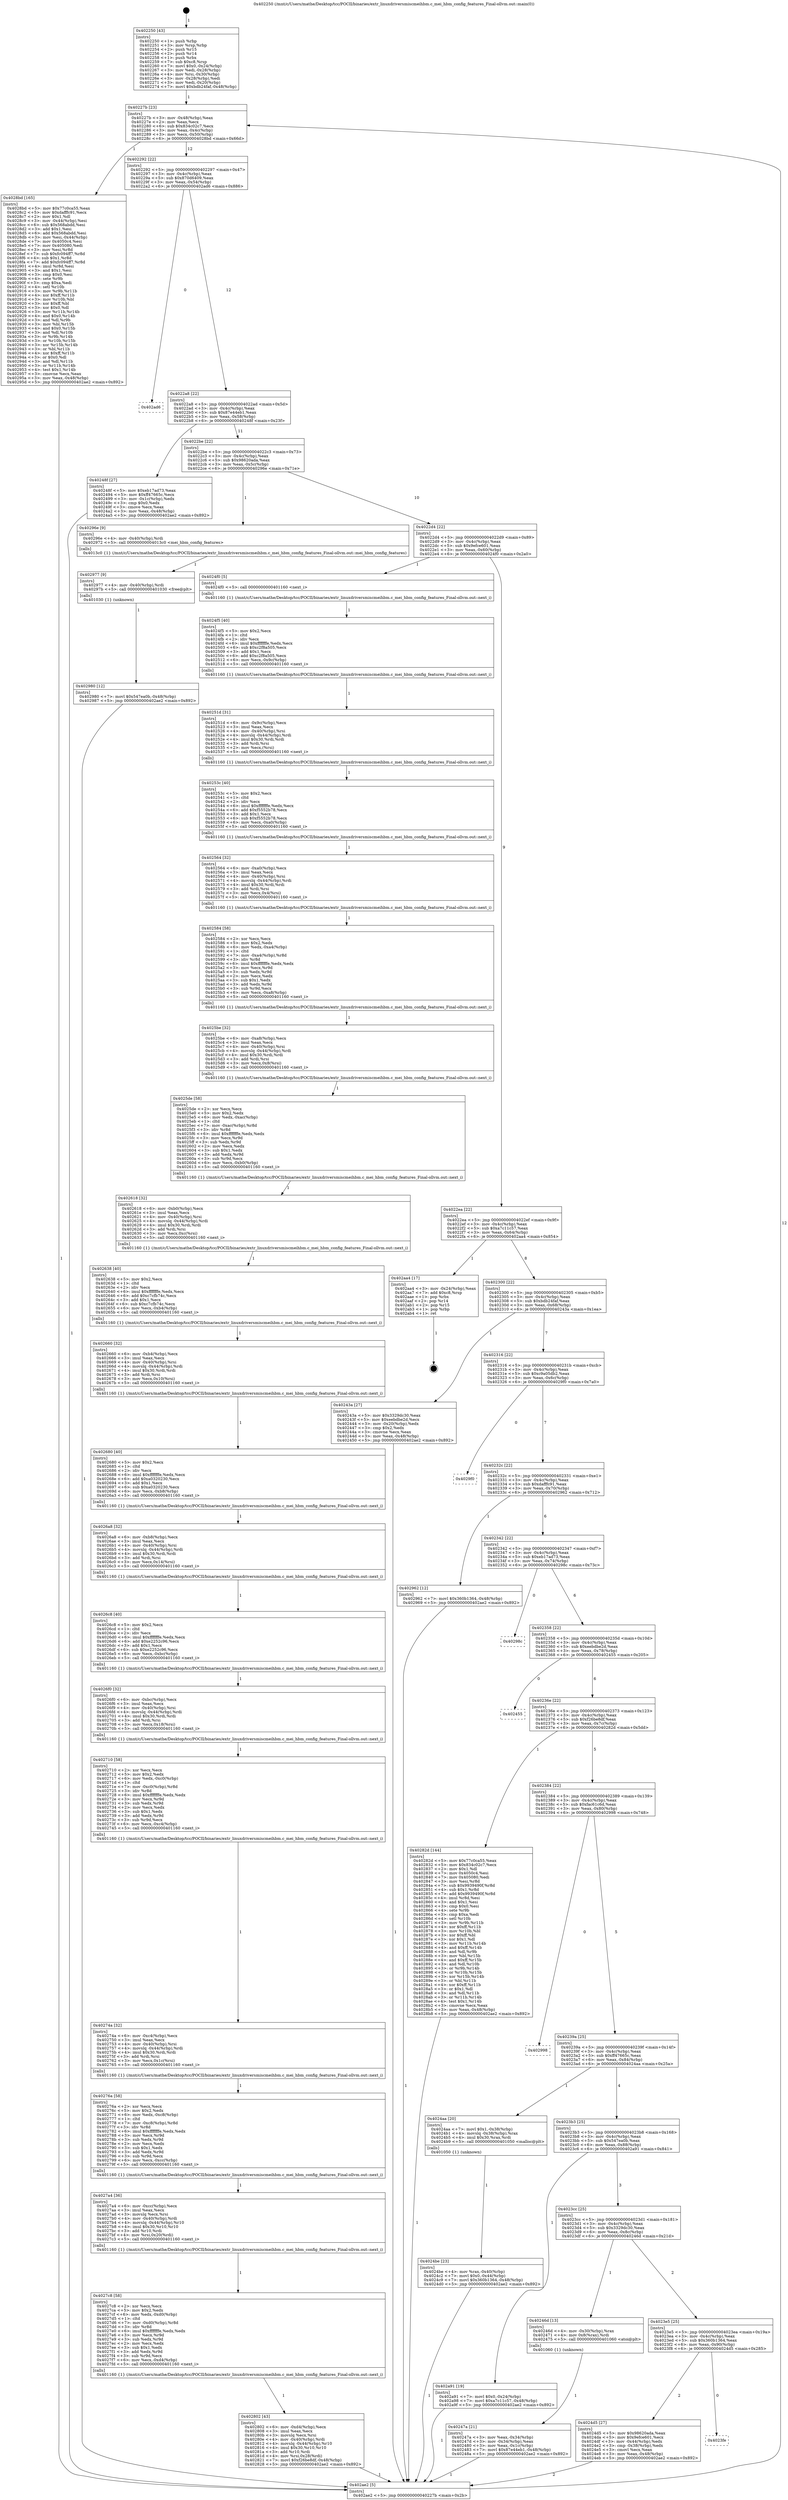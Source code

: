 digraph "0x402250" {
  label = "0x402250 (/mnt/c/Users/mathe/Desktop/tcc/POCII/binaries/extr_linuxdriversmiscmeihbm.c_mei_hbm_config_features_Final-ollvm.out::main(0))"
  labelloc = "t"
  node[shape=record]

  Entry [label="",width=0.3,height=0.3,shape=circle,fillcolor=black,style=filled]
  "0x40227b" [label="{
     0x40227b [23]\l
     | [instrs]\l
     &nbsp;&nbsp;0x40227b \<+3\>: mov -0x48(%rbp),%eax\l
     &nbsp;&nbsp;0x40227e \<+2\>: mov %eax,%ecx\l
     &nbsp;&nbsp;0x402280 \<+6\>: sub $0x834c02c7,%ecx\l
     &nbsp;&nbsp;0x402286 \<+3\>: mov %eax,-0x4c(%rbp)\l
     &nbsp;&nbsp;0x402289 \<+3\>: mov %ecx,-0x50(%rbp)\l
     &nbsp;&nbsp;0x40228c \<+6\>: je 00000000004028bd \<main+0x66d\>\l
  }"]
  "0x4028bd" [label="{
     0x4028bd [165]\l
     | [instrs]\l
     &nbsp;&nbsp;0x4028bd \<+5\>: mov $0x77c0ca55,%eax\l
     &nbsp;&nbsp;0x4028c2 \<+5\>: mov $0xdafffc91,%ecx\l
     &nbsp;&nbsp;0x4028c7 \<+2\>: mov $0x1,%dl\l
     &nbsp;&nbsp;0x4028c9 \<+3\>: mov -0x44(%rbp),%esi\l
     &nbsp;&nbsp;0x4028cc \<+6\>: sub $0x568abdd,%esi\l
     &nbsp;&nbsp;0x4028d2 \<+3\>: add $0x1,%esi\l
     &nbsp;&nbsp;0x4028d5 \<+6\>: add $0x568abdd,%esi\l
     &nbsp;&nbsp;0x4028db \<+3\>: mov %esi,-0x44(%rbp)\l
     &nbsp;&nbsp;0x4028de \<+7\>: mov 0x4050c4,%esi\l
     &nbsp;&nbsp;0x4028e5 \<+7\>: mov 0x405080,%edi\l
     &nbsp;&nbsp;0x4028ec \<+3\>: mov %esi,%r8d\l
     &nbsp;&nbsp;0x4028ef \<+7\>: sub $0xfc094ff7,%r8d\l
     &nbsp;&nbsp;0x4028f6 \<+4\>: sub $0x1,%r8d\l
     &nbsp;&nbsp;0x4028fa \<+7\>: add $0xfc094ff7,%r8d\l
     &nbsp;&nbsp;0x402901 \<+4\>: imul %r8d,%esi\l
     &nbsp;&nbsp;0x402905 \<+3\>: and $0x1,%esi\l
     &nbsp;&nbsp;0x402908 \<+3\>: cmp $0x0,%esi\l
     &nbsp;&nbsp;0x40290b \<+4\>: sete %r9b\l
     &nbsp;&nbsp;0x40290f \<+3\>: cmp $0xa,%edi\l
     &nbsp;&nbsp;0x402912 \<+4\>: setl %r10b\l
     &nbsp;&nbsp;0x402916 \<+3\>: mov %r9b,%r11b\l
     &nbsp;&nbsp;0x402919 \<+4\>: xor $0xff,%r11b\l
     &nbsp;&nbsp;0x40291d \<+3\>: mov %r10b,%bl\l
     &nbsp;&nbsp;0x402920 \<+3\>: xor $0xff,%bl\l
     &nbsp;&nbsp;0x402923 \<+3\>: xor $0x0,%dl\l
     &nbsp;&nbsp;0x402926 \<+3\>: mov %r11b,%r14b\l
     &nbsp;&nbsp;0x402929 \<+4\>: and $0x0,%r14b\l
     &nbsp;&nbsp;0x40292d \<+3\>: and %dl,%r9b\l
     &nbsp;&nbsp;0x402930 \<+3\>: mov %bl,%r15b\l
     &nbsp;&nbsp;0x402933 \<+4\>: and $0x0,%r15b\l
     &nbsp;&nbsp;0x402937 \<+3\>: and %dl,%r10b\l
     &nbsp;&nbsp;0x40293a \<+3\>: or %r9b,%r14b\l
     &nbsp;&nbsp;0x40293d \<+3\>: or %r10b,%r15b\l
     &nbsp;&nbsp;0x402940 \<+3\>: xor %r15b,%r14b\l
     &nbsp;&nbsp;0x402943 \<+3\>: or %bl,%r11b\l
     &nbsp;&nbsp;0x402946 \<+4\>: xor $0xff,%r11b\l
     &nbsp;&nbsp;0x40294a \<+3\>: or $0x0,%dl\l
     &nbsp;&nbsp;0x40294d \<+3\>: and %dl,%r11b\l
     &nbsp;&nbsp;0x402950 \<+3\>: or %r11b,%r14b\l
     &nbsp;&nbsp;0x402953 \<+4\>: test $0x1,%r14b\l
     &nbsp;&nbsp;0x402957 \<+3\>: cmovne %ecx,%eax\l
     &nbsp;&nbsp;0x40295a \<+3\>: mov %eax,-0x48(%rbp)\l
     &nbsp;&nbsp;0x40295d \<+5\>: jmp 0000000000402ae2 \<main+0x892\>\l
  }"]
  "0x402292" [label="{
     0x402292 [22]\l
     | [instrs]\l
     &nbsp;&nbsp;0x402292 \<+5\>: jmp 0000000000402297 \<main+0x47\>\l
     &nbsp;&nbsp;0x402297 \<+3\>: mov -0x4c(%rbp),%eax\l
     &nbsp;&nbsp;0x40229a \<+5\>: sub $0x870d6409,%eax\l
     &nbsp;&nbsp;0x40229f \<+3\>: mov %eax,-0x54(%rbp)\l
     &nbsp;&nbsp;0x4022a2 \<+6\>: je 0000000000402ad6 \<main+0x886\>\l
  }"]
  Exit [label="",width=0.3,height=0.3,shape=circle,fillcolor=black,style=filled,peripheries=2]
  "0x402ad6" [label="{
     0x402ad6\l
  }", style=dashed]
  "0x4022a8" [label="{
     0x4022a8 [22]\l
     | [instrs]\l
     &nbsp;&nbsp;0x4022a8 \<+5\>: jmp 00000000004022ad \<main+0x5d\>\l
     &nbsp;&nbsp;0x4022ad \<+3\>: mov -0x4c(%rbp),%eax\l
     &nbsp;&nbsp;0x4022b0 \<+5\>: sub $0x87e44eb1,%eax\l
     &nbsp;&nbsp;0x4022b5 \<+3\>: mov %eax,-0x58(%rbp)\l
     &nbsp;&nbsp;0x4022b8 \<+6\>: je 000000000040248f \<main+0x23f\>\l
  }"]
  "0x402980" [label="{
     0x402980 [12]\l
     | [instrs]\l
     &nbsp;&nbsp;0x402980 \<+7\>: movl $0x547ea0b,-0x48(%rbp)\l
     &nbsp;&nbsp;0x402987 \<+5\>: jmp 0000000000402ae2 \<main+0x892\>\l
  }"]
  "0x40248f" [label="{
     0x40248f [27]\l
     | [instrs]\l
     &nbsp;&nbsp;0x40248f \<+5\>: mov $0xeb17ad73,%eax\l
     &nbsp;&nbsp;0x402494 \<+5\>: mov $0xff47665c,%ecx\l
     &nbsp;&nbsp;0x402499 \<+3\>: mov -0x1c(%rbp),%edx\l
     &nbsp;&nbsp;0x40249c \<+3\>: cmp $0x0,%edx\l
     &nbsp;&nbsp;0x40249f \<+3\>: cmove %ecx,%eax\l
     &nbsp;&nbsp;0x4024a2 \<+3\>: mov %eax,-0x48(%rbp)\l
     &nbsp;&nbsp;0x4024a5 \<+5\>: jmp 0000000000402ae2 \<main+0x892\>\l
  }"]
  "0x4022be" [label="{
     0x4022be [22]\l
     | [instrs]\l
     &nbsp;&nbsp;0x4022be \<+5\>: jmp 00000000004022c3 \<main+0x73\>\l
     &nbsp;&nbsp;0x4022c3 \<+3\>: mov -0x4c(%rbp),%eax\l
     &nbsp;&nbsp;0x4022c6 \<+5\>: sub $0x98620ada,%eax\l
     &nbsp;&nbsp;0x4022cb \<+3\>: mov %eax,-0x5c(%rbp)\l
     &nbsp;&nbsp;0x4022ce \<+6\>: je 000000000040296e \<main+0x71e\>\l
  }"]
  "0x402977" [label="{
     0x402977 [9]\l
     | [instrs]\l
     &nbsp;&nbsp;0x402977 \<+4\>: mov -0x40(%rbp),%rdi\l
     &nbsp;&nbsp;0x40297b \<+5\>: call 0000000000401030 \<free@plt\>\l
     | [calls]\l
     &nbsp;&nbsp;0x401030 \{1\} (unknown)\l
  }"]
  "0x40296e" [label="{
     0x40296e [9]\l
     | [instrs]\l
     &nbsp;&nbsp;0x40296e \<+4\>: mov -0x40(%rbp),%rdi\l
     &nbsp;&nbsp;0x402972 \<+5\>: call 00000000004013c0 \<mei_hbm_config_features\>\l
     | [calls]\l
     &nbsp;&nbsp;0x4013c0 \{1\} (/mnt/c/Users/mathe/Desktop/tcc/POCII/binaries/extr_linuxdriversmiscmeihbm.c_mei_hbm_config_features_Final-ollvm.out::mei_hbm_config_features)\l
  }"]
  "0x4022d4" [label="{
     0x4022d4 [22]\l
     | [instrs]\l
     &nbsp;&nbsp;0x4022d4 \<+5\>: jmp 00000000004022d9 \<main+0x89\>\l
     &nbsp;&nbsp;0x4022d9 \<+3\>: mov -0x4c(%rbp),%eax\l
     &nbsp;&nbsp;0x4022dc \<+5\>: sub $0x9efce601,%eax\l
     &nbsp;&nbsp;0x4022e1 \<+3\>: mov %eax,-0x60(%rbp)\l
     &nbsp;&nbsp;0x4022e4 \<+6\>: je 00000000004024f0 \<main+0x2a0\>\l
  }"]
  "0x402802" [label="{
     0x402802 [43]\l
     | [instrs]\l
     &nbsp;&nbsp;0x402802 \<+6\>: mov -0xd4(%rbp),%ecx\l
     &nbsp;&nbsp;0x402808 \<+3\>: imul %eax,%ecx\l
     &nbsp;&nbsp;0x40280b \<+3\>: movslq %ecx,%rsi\l
     &nbsp;&nbsp;0x40280e \<+4\>: mov -0x40(%rbp),%rdi\l
     &nbsp;&nbsp;0x402812 \<+4\>: movslq -0x44(%rbp),%r10\l
     &nbsp;&nbsp;0x402816 \<+4\>: imul $0x30,%r10,%r10\l
     &nbsp;&nbsp;0x40281a \<+3\>: add %r10,%rdi\l
     &nbsp;&nbsp;0x40281d \<+4\>: mov %rsi,0x28(%rdi)\l
     &nbsp;&nbsp;0x402821 \<+7\>: movl $0xf26be8df,-0x48(%rbp)\l
     &nbsp;&nbsp;0x402828 \<+5\>: jmp 0000000000402ae2 \<main+0x892\>\l
  }"]
  "0x4024f0" [label="{
     0x4024f0 [5]\l
     | [instrs]\l
     &nbsp;&nbsp;0x4024f0 \<+5\>: call 0000000000401160 \<next_i\>\l
     | [calls]\l
     &nbsp;&nbsp;0x401160 \{1\} (/mnt/c/Users/mathe/Desktop/tcc/POCII/binaries/extr_linuxdriversmiscmeihbm.c_mei_hbm_config_features_Final-ollvm.out::next_i)\l
  }"]
  "0x4022ea" [label="{
     0x4022ea [22]\l
     | [instrs]\l
     &nbsp;&nbsp;0x4022ea \<+5\>: jmp 00000000004022ef \<main+0x9f\>\l
     &nbsp;&nbsp;0x4022ef \<+3\>: mov -0x4c(%rbp),%eax\l
     &nbsp;&nbsp;0x4022f2 \<+5\>: sub $0xa7c11c57,%eax\l
     &nbsp;&nbsp;0x4022f7 \<+3\>: mov %eax,-0x64(%rbp)\l
     &nbsp;&nbsp;0x4022fa \<+6\>: je 0000000000402aa4 \<main+0x854\>\l
  }"]
  "0x4027c8" [label="{
     0x4027c8 [58]\l
     | [instrs]\l
     &nbsp;&nbsp;0x4027c8 \<+2\>: xor %ecx,%ecx\l
     &nbsp;&nbsp;0x4027ca \<+5\>: mov $0x2,%edx\l
     &nbsp;&nbsp;0x4027cf \<+6\>: mov %edx,-0xd0(%rbp)\l
     &nbsp;&nbsp;0x4027d5 \<+1\>: cltd\l
     &nbsp;&nbsp;0x4027d6 \<+7\>: mov -0xd0(%rbp),%r8d\l
     &nbsp;&nbsp;0x4027dd \<+3\>: idiv %r8d\l
     &nbsp;&nbsp;0x4027e0 \<+6\>: imul $0xfffffffe,%edx,%edx\l
     &nbsp;&nbsp;0x4027e6 \<+3\>: mov %ecx,%r9d\l
     &nbsp;&nbsp;0x4027e9 \<+3\>: sub %edx,%r9d\l
     &nbsp;&nbsp;0x4027ec \<+2\>: mov %ecx,%edx\l
     &nbsp;&nbsp;0x4027ee \<+3\>: sub $0x1,%edx\l
     &nbsp;&nbsp;0x4027f1 \<+3\>: add %edx,%r9d\l
     &nbsp;&nbsp;0x4027f4 \<+3\>: sub %r9d,%ecx\l
     &nbsp;&nbsp;0x4027f7 \<+6\>: mov %ecx,-0xd4(%rbp)\l
     &nbsp;&nbsp;0x4027fd \<+5\>: call 0000000000401160 \<next_i\>\l
     | [calls]\l
     &nbsp;&nbsp;0x401160 \{1\} (/mnt/c/Users/mathe/Desktop/tcc/POCII/binaries/extr_linuxdriversmiscmeihbm.c_mei_hbm_config_features_Final-ollvm.out::next_i)\l
  }"]
  "0x402aa4" [label="{
     0x402aa4 [17]\l
     | [instrs]\l
     &nbsp;&nbsp;0x402aa4 \<+3\>: mov -0x24(%rbp),%eax\l
     &nbsp;&nbsp;0x402aa7 \<+7\>: add $0xc8,%rsp\l
     &nbsp;&nbsp;0x402aae \<+1\>: pop %rbx\l
     &nbsp;&nbsp;0x402aaf \<+2\>: pop %r14\l
     &nbsp;&nbsp;0x402ab1 \<+2\>: pop %r15\l
     &nbsp;&nbsp;0x402ab3 \<+1\>: pop %rbp\l
     &nbsp;&nbsp;0x402ab4 \<+1\>: ret\l
  }"]
  "0x402300" [label="{
     0x402300 [22]\l
     | [instrs]\l
     &nbsp;&nbsp;0x402300 \<+5\>: jmp 0000000000402305 \<main+0xb5\>\l
     &nbsp;&nbsp;0x402305 \<+3\>: mov -0x4c(%rbp),%eax\l
     &nbsp;&nbsp;0x402308 \<+5\>: sub $0xbdb24faf,%eax\l
     &nbsp;&nbsp;0x40230d \<+3\>: mov %eax,-0x68(%rbp)\l
     &nbsp;&nbsp;0x402310 \<+6\>: je 000000000040243a \<main+0x1ea\>\l
  }"]
  "0x4027a4" [label="{
     0x4027a4 [36]\l
     | [instrs]\l
     &nbsp;&nbsp;0x4027a4 \<+6\>: mov -0xcc(%rbp),%ecx\l
     &nbsp;&nbsp;0x4027aa \<+3\>: imul %eax,%ecx\l
     &nbsp;&nbsp;0x4027ad \<+3\>: movslq %ecx,%rsi\l
     &nbsp;&nbsp;0x4027b0 \<+4\>: mov -0x40(%rbp),%rdi\l
     &nbsp;&nbsp;0x4027b4 \<+4\>: movslq -0x44(%rbp),%r10\l
     &nbsp;&nbsp;0x4027b8 \<+4\>: imul $0x30,%r10,%r10\l
     &nbsp;&nbsp;0x4027bc \<+3\>: add %r10,%rdi\l
     &nbsp;&nbsp;0x4027bf \<+4\>: mov %rsi,0x20(%rdi)\l
     &nbsp;&nbsp;0x4027c3 \<+5\>: call 0000000000401160 \<next_i\>\l
     | [calls]\l
     &nbsp;&nbsp;0x401160 \{1\} (/mnt/c/Users/mathe/Desktop/tcc/POCII/binaries/extr_linuxdriversmiscmeihbm.c_mei_hbm_config_features_Final-ollvm.out::next_i)\l
  }"]
  "0x40243a" [label="{
     0x40243a [27]\l
     | [instrs]\l
     &nbsp;&nbsp;0x40243a \<+5\>: mov $0x3329dc30,%eax\l
     &nbsp;&nbsp;0x40243f \<+5\>: mov $0xeebdbe2d,%ecx\l
     &nbsp;&nbsp;0x402444 \<+3\>: mov -0x20(%rbp),%edx\l
     &nbsp;&nbsp;0x402447 \<+3\>: cmp $0x2,%edx\l
     &nbsp;&nbsp;0x40244a \<+3\>: cmovne %ecx,%eax\l
     &nbsp;&nbsp;0x40244d \<+3\>: mov %eax,-0x48(%rbp)\l
     &nbsp;&nbsp;0x402450 \<+5\>: jmp 0000000000402ae2 \<main+0x892\>\l
  }"]
  "0x402316" [label="{
     0x402316 [22]\l
     | [instrs]\l
     &nbsp;&nbsp;0x402316 \<+5\>: jmp 000000000040231b \<main+0xcb\>\l
     &nbsp;&nbsp;0x40231b \<+3\>: mov -0x4c(%rbp),%eax\l
     &nbsp;&nbsp;0x40231e \<+5\>: sub $0xc9a05db2,%eax\l
     &nbsp;&nbsp;0x402323 \<+3\>: mov %eax,-0x6c(%rbp)\l
     &nbsp;&nbsp;0x402326 \<+6\>: je 00000000004029f0 \<main+0x7a0\>\l
  }"]
  "0x402ae2" [label="{
     0x402ae2 [5]\l
     | [instrs]\l
     &nbsp;&nbsp;0x402ae2 \<+5\>: jmp 000000000040227b \<main+0x2b\>\l
  }"]
  "0x402250" [label="{
     0x402250 [43]\l
     | [instrs]\l
     &nbsp;&nbsp;0x402250 \<+1\>: push %rbp\l
     &nbsp;&nbsp;0x402251 \<+3\>: mov %rsp,%rbp\l
     &nbsp;&nbsp;0x402254 \<+2\>: push %r15\l
     &nbsp;&nbsp;0x402256 \<+2\>: push %r14\l
     &nbsp;&nbsp;0x402258 \<+1\>: push %rbx\l
     &nbsp;&nbsp;0x402259 \<+7\>: sub $0xc8,%rsp\l
     &nbsp;&nbsp;0x402260 \<+7\>: movl $0x0,-0x24(%rbp)\l
     &nbsp;&nbsp;0x402267 \<+3\>: mov %edi,-0x28(%rbp)\l
     &nbsp;&nbsp;0x40226a \<+4\>: mov %rsi,-0x30(%rbp)\l
     &nbsp;&nbsp;0x40226e \<+3\>: mov -0x28(%rbp),%edi\l
     &nbsp;&nbsp;0x402271 \<+3\>: mov %edi,-0x20(%rbp)\l
     &nbsp;&nbsp;0x402274 \<+7\>: movl $0xbdb24faf,-0x48(%rbp)\l
  }"]
  "0x40276a" [label="{
     0x40276a [58]\l
     | [instrs]\l
     &nbsp;&nbsp;0x40276a \<+2\>: xor %ecx,%ecx\l
     &nbsp;&nbsp;0x40276c \<+5\>: mov $0x2,%edx\l
     &nbsp;&nbsp;0x402771 \<+6\>: mov %edx,-0xc8(%rbp)\l
     &nbsp;&nbsp;0x402777 \<+1\>: cltd\l
     &nbsp;&nbsp;0x402778 \<+7\>: mov -0xc8(%rbp),%r8d\l
     &nbsp;&nbsp;0x40277f \<+3\>: idiv %r8d\l
     &nbsp;&nbsp;0x402782 \<+6\>: imul $0xfffffffe,%edx,%edx\l
     &nbsp;&nbsp;0x402788 \<+3\>: mov %ecx,%r9d\l
     &nbsp;&nbsp;0x40278b \<+3\>: sub %edx,%r9d\l
     &nbsp;&nbsp;0x40278e \<+2\>: mov %ecx,%edx\l
     &nbsp;&nbsp;0x402790 \<+3\>: sub $0x1,%edx\l
     &nbsp;&nbsp;0x402793 \<+3\>: add %edx,%r9d\l
     &nbsp;&nbsp;0x402796 \<+3\>: sub %r9d,%ecx\l
     &nbsp;&nbsp;0x402799 \<+6\>: mov %ecx,-0xcc(%rbp)\l
     &nbsp;&nbsp;0x40279f \<+5\>: call 0000000000401160 \<next_i\>\l
     | [calls]\l
     &nbsp;&nbsp;0x401160 \{1\} (/mnt/c/Users/mathe/Desktop/tcc/POCII/binaries/extr_linuxdriversmiscmeihbm.c_mei_hbm_config_features_Final-ollvm.out::next_i)\l
  }"]
  "0x4029f0" [label="{
     0x4029f0\l
  }", style=dashed]
  "0x40232c" [label="{
     0x40232c [22]\l
     | [instrs]\l
     &nbsp;&nbsp;0x40232c \<+5\>: jmp 0000000000402331 \<main+0xe1\>\l
     &nbsp;&nbsp;0x402331 \<+3\>: mov -0x4c(%rbp),%eax\l
     &nbsp;&nbsp;0x402334 \<+5\>: sub $0xdafffc91,%eax\l
     &nbsp;&nbsp;0x402339 \<+3\>: mov %eax,-0x70(%rbp)\l
     &nbsp;&nbsp;0x40233c \<+6\>: je 0000000000402962 \<main+0x712\>\l
  }"]
  "0x40274a" [label="{
     0x40274a [32]\l
     | [instrs]\l
     &nbsp;&nbsp;0x40274a \<+6\>: mov -0xc4(%rbp),%ecx\l
     &nbsp;&nbsp;0x402750 \<+3\>: imul %eax,%ecx\l
     &nbsp;&nbsp;0x402753 \<+4\>: mov -0x40(%rbp),%rsi\l
     &nbsp;&nbsp;0x402757 \<+4\>: movslq -0x44(%rbp),%rdi\l
     &nbsp;&nbsp;0x40275b \<+4\>: imul $0x30,%rdi,%rdi\l
     &nbsp;&nbsp;0x40275f \<+3\>: add %rdi,%rsi\l
     &nbsp;&nbsp;0x402762 \<+3\>: mov %ecx,0x1c(%rsi)\l
     &nbsp;&nbsp;0x402765 \<+5\>: call 0000000000401160 \<next_i\>\l
     | [calls]\l
     &nbsp;&nbsp;0x401160 \{1\} (/mnt/c/Users/mathe/Desktop/tcc/POCII/binaries/extr_linuxdriversmiscmeihbm.c_mei_hbm_config_features_Final-ollvm.out::next_i)\l
  }"]
  "0x402962" [label="{
     0x402962 [12]\l
     | [instrs]\l
     &nbsp;&nbsp;0x402962 \<+7\>: movl $0x360b1364,-0x48(%rbp)\l
     &nbsp;&nbsp;0x402969 \<+5\>: jmp 0000000000402ae2 \<main+0x892\>\l
  }"]
  "0x402342" [label="{
     0x402342 [22]\l
     | [instrs]\l
     &nbsp;&nbsp;0x402342 \<+5\>: jmp 0000000000402347 \<main+0xf7\>\l
     &nbsp;&nbsp;0x402347 \<+3\>: mov -0x4c(%rbp),%eax\l
     &nbsp;&nbsp;0x40234a \<+5\>: sub $0xeb17ad73,%eax\l
     &nbsp;&nbsp;0x40234f \<+3\>: mov %eax,-0x74(%rbp)\l
     &nbsp;&nbsp;0x402352 \<+6\>: je 000000000040298c \<main+0x73c\>\l
  }"]
  "0x402710" [label="{
     0x402710 [58]\l
     | [instrs]\l
     &nbsp;&nbsp;0x402710 \<+2\>: xor %ecx,%ecx\l
     &nbsp;&nbsp;0x402712 \<+5\>: mov $0x2,%edx\l
     &nbsp;&nbsp;0x402717 \<+6\>: mov %edx,-0xc0(%rbp)\l
     &nbsp;&nbsp;0x40271d \<+1\>: cltd\l
     &nbsp;&nbsp;0x40271e \<+7\>: mov -0xc0(%rbp),%r8d\l
     &nbsp;&nbsp;0x402725 \<+3\>: idiv %r8d\l
     &nbsp;&nbsp;0x402728 \<+6\>: imul $0xfffffffe,%edx,%edx\l
     &nbsp;&nbsp;0x40272e \<+3\>: mov %ecx,%r9d\l
     &nbsp;&nbsp;0x402731 \<+3\>: sub %edx,%r9d\l
     &nbsp;&nbsp;0x402734 \<+2\>: mov %ecx,%edx\l
     &nbsp;&nbsp;0x402736 \<+3\>: sub $0x1,%edx\l
     &nbsp;&nbsp;0x402739 \<+3\>: add %edx,%r9d\l
     &nbsp;&nbsp;0x40273c \<+3\>: sub %r9d,%ecx\l
     &nbsp;&nbsp;0x40273f \<+6\>: mov %ecx,-0xc4(%rbp)\l
     &nbsp;&nbsp;0x402745 \<+5\>: call 0000000000401160 \<next_i\>\l
     | [calls]\l
     &nbsp;&nbsp;0x401160 \{1\} (/mnt/c/Users/mathe/Desktop/tcc/POCII/binaries/extr_linuxdriversmiscmeihbm.c_mei_hbm_config_features_Final-ollvm.out::next_i)\l
  }"]
  "0x40298c" [label="{
     0x40298c\l
  }", style=dashed]
  "0x402358" [label="{
     0x402358 [22]\l
     | [instrs]\l
     &nbsp;&nbsp;0x402358 \<+5\>: jmp 000000000040235d \<main+0x10d\>\l
     &nbsp;&nbsp;0x40235d \<+3\>: mov -0x4c(%rbp),%eax\l
     &nbsp;&nbsp;0x402360 \<+5\>: sub $0xeebdbe2d,%eax\l
     &nbsp;&nbsp;0x402365 \<+3\>: mov %eax,-0x78(%rbp)\l
     &nbsp;&nbsp;0x402368 \<+6\>: je 0000000000402455 \<main+0x205\>\l
  }"]
  "0x4026f0" [label="{
     0x4026f0 [32]\l
     | [instrs]\l
     &nbsp;&nbsp;0x4026f0 \<+6\>: mov -0xbc(%rbp),%ecx\l
     &nbsp;&nbsp;0x4026f6 \<+3\>: imul %eax,%ecx\l
     &nbsp;&nbsp;0x4026f9 \<+4\>: mov -0x40(%rbp),%rsi\l
     &nbsp;&nbsp;0x4026fd \<+4\>: movslq -0x44(%rbp),%rdi\l
     &nbsp;&nbsp;0x402701 \<+4\>: imul $0x30,%rdi,%rdi\l
     &nbsp;&nbsp;0x402705 \<+3\>: add %rdi,%rsi\l
     &nbsp;&nbsp;0x402708 \<+3\>: mov %ecx,0x18(%rsi)\l
     &nbsp;&nbsp;0x40270b \<+5\>: call 0000000000401160 \<next_i\>\l
     | [calls]\l
     &nbsp;&nbsp;0x401160 \{1\} (/mnt/c/Users/mathe/Desktop/tcc/POCII/binaries/extr_linuxdriversmiscmeihbm.c_mei_hbm_config_features_Final-ollvm.out::next_i)\l
  }"]
  "0x402455" [label="{
     0x402455\l
  }", style=dashed]
  "0x40236e" [label="{
     0x40236e [22]\l
     | [instrs]\l
     &nbsp;&nbsp;0x40236e \<+5\>: jmp 0000000000402373 \<main+0x123\>\l
     &nbsp;&nbsp;0x402373 \<+3\>: mov -0x4c(%rbp),%eax\l
     &nbsp;&nbsp;0x402376 \<+5\>: sub $0xf26be8df,%eax\l
     &nbsp;&nbsp;0x40237b \<+3\>: mov %eax,-0x7c(%rbp)\l
     &nbsp;&nbsp;0x40237e \<+6\>: je 000000000040282d \<main+0x5dd\>\l
  }"]
  "0x4026c8" [label="{
     0x4026c8 [40]\l
     | [instrs]\l
     &nbsp;&nbsp;0x4026c8 \<+5\>: mov $0x2,%ecx\l
     &nbsp;&nbsp;0x4026cd \<+1\>: cltd\l
     &nbsp;&nbsp;0x4026ce \<+2\>: idiv %ecx\l
     &nbsp;&nbsp;0x4026d0 \<+6\>: imul $0xfffffffe,%edx,%ecx\l
     &nbsp;&nbsp;0x4026d6 \<+6\>: add $0xe2252c96,%ecx\l
     &nbsp;&nbsp;0x4026dc \<+3\>: add $0x1,%ecx\l
     &nbsp;&nbsp;0x4026df \<+6\>: sub $0xe2252c96,%ecx\l
     &nbsp;&nbsp;0x4026e5 \<+6\>: mov %ecx,-0xbc(%rbp)\l
     &nbsp;&nbsp;0x4026eb \<+5\>: call 0000000000401160 \<next_i\>\l
     | [calls]\l
     &nbsp;&nbsp;0x401160 \{1\} (/mnt/c/Users/mathe/Desktop/tcc/POCII/binaries/extr_linuxdriversmiscmeihbm.c_mei_hbm_config_features_Final-ollvm.out::next_i)\l
  }"]
  "0x40282d" [label="{
     0x40282d [144]\l
     | [instrs]\l
     &nbsp;&nbsp;0x40282d \<+5\>: mov $0x77c0ca55,%eax\l
     &nbsp;&nbsp;0x402832 \<+5\>: mov $0x834c02c7,%ecx\l
     &nbsp;&nbsp;0x402837 \<+2\>: mov $0x1,%dl\l
     &nbsp;&nbsp;0x402839 \<+7\>: mov 0x4050c4,%esi\l
     &nbsp;&nbsp;0x402840 \<+7\>: mov 0x405080,%edi\l
     &nbsp;&nbsp;0x402847 \<+3\>: mov %esi,%r8d\l
     &nbsp;&nbsp;0x40284a \<+7\>: sub $0x9939490f,%r8d\l
     &nbsp;&nbsp;0x402851 \<+4\>: sub $0x1,%r8d\l
     &nbsp;&nbsp;0x402855 \<+7\>: add $0x9939490f,%r8d\l
     &nbsp;&nbsp;0x40285c \<+4\>: imul %r8d,%esi\l
     &nbsp;&nbsp;0x402860 \<+3\>: and $0x1,%esi\l
     &nbsp;&nbsp;0x402863 \<+3\>: cmp $0x0,%esi\l
     &nbsp;&nbsp;0x402866 \<+4\>: sete %r9b\l
     &nbsp;&nbsp;0x40286a \<+3\>: cmp $0xa,%edi\l
     &nbsp;&nbsp;0x40286d \<+4\>: setl %r10b\l
     &nbsp;&nbsp;0x402871 \<+3\>: mov %r9b,%r11b\l
     &nbsp;&nbsp;0x402874 \<+4\>: xor $0xff,%r11b\l
     &nbsp;&nbsp;0x402878 \<+3\>: mov %r10b,%bl\l
     &nbsp;&nbsp;0x40287b \<+3\>: xor $0xff,%bl\l
     &nbsp;&nbsp;0x40287e \<+3\>: xor $0x1,%dl\l
     &nbsp;&nbsp;0x402881 \<+3\>: mov %r11b,%r14b\l
     &nbsp;&nbsp;0x402884 \<+4\>: and $0xff,%r14b\l
     &nbsp;&nbsp;0x402888 \<+3\>: and %dl,%r9b\l
     &nbsp;&nbsp;0x40288b \<+3\>: mov %bl,%r15b\l
     &nbsp;&nbsp;0x40288e \<+4\>: and $0xff,%r15b\l
     &nbsp;&nbsp;0x402892 \<+3\>: and %dl,%r10b\l
     &nbsp;&nbsp;0x402895 \<+3\>: or %r9b,%r14b\l
     &nbsp;&nbsp;0x402898 \<+3\>: or %r10b,%r15b\l
     &nbsp;&nbsp;0x40289b \<+3\>: xor %r15b,%r14b\l
     &nbsp;&nbsp;0x40289e \<+3\>: or %bl,%r11b\l
     &nbsp;&nbsp;0x4028a1 \<+4\>: xor $0xff,%r11b\l
     &nbsp;&nbsp;0x4028a5 \<+3\>: or $0x1,%dl\l
     &nbsp;&nbsp;0x4028a8 \<+3\>: and %dl,%r11b\l
     &nbsp;&nbsp;0x4028ab \<+3\>: or %r11b,%r14b\l
     &nbsp;&nbsp;0x4028ae \<+4\>: test $0x1,%r14b\l
     &nbsp;&nbsp;0x4028b2 \<+3\>: cmovne %ecx,%eax\l
     &nbsp;&nbsp;0x4028b5 \<+3\>: mov %eax,-0x48(%rbp)\l
     &nbsp;&nbsp;0x4028b8 \<+5\>: jmp 0000000000402ae2 \<main+0x892\>\l
  }"]
  "0x402384" [label="{
     0x402384 [22]\l
     | [instrs]\l
     &nbsp;&nbsp;0x402384 \<+5\>: jmp 0000000000402389 \<main+0x139\>\l
     &nbsp;&nbsp;0x402389 \<+3\>: mov -0x4c(%rbp),%eax\l
     &nbsp;&nbsp;0x40238c \<+5\>: sub $0xfac61c6d,%eax\l
     &nbsp;&nbsp;0x402391 \<+3\>: mov %eax,-0x80(%rbp)\l
     &nbsp;&nbsp;0x402394 \<+6\>: je 0000000000402998 \<main+0x748\>\l
  }"]
  "0x4026a8" [label="{
     0x4026a8 [32]\l
     | [instrs]\l
     &nbsp;&nbsp;0x4026a8 \<+6\>: mov -0xb8(%rbp),%ecx\l
     &nbsp;&nbsp;0x4026ae \<+3\>: imul %eax,%ecx\l
     &nbsp;&nbsp;0x4026b1 \<+4\>: mov -0x40(%rbp),%rsi\l
     &nbsp;&nbsp;0x4026b5 \<+4\>: movslq -0x44(%rbp),%rdi\l
     &nbsp;&nbsp;0x4026b9 \<+4\>: imul $0x30,%rdi,%rdi\l
     &nbsp;&nbsp;0x4026bd \<+3\>: add %rdi,%rsi\l
     &nbsp;&nbsp;0x4026c0 \<+3\>: mov %ecx,0x14(%rsi)\l
     &nbsp;&nbsp;0x4026c3 \<+5\>: call 0000000000401160 \<next_i\>\l
     | [calls]\l
     &nbsp;&nbsp;0x401160 \{1\} (/mnt/c/Users/mathe/Desktop/tcc/POCII/binaries/extr_linuxdriversmiscmeihbm.c_mei_hbm_config_features_Final-ollvm.out::next_i)\l
  }"]
  "0x402998" [label="{
     0x402998\l
  }", style=dashed]
  "0x40239a" [label="{
     0x40239a [25]\l
     | [instrs]\l
     &nbsp;&nbsp;0x40239a \<+5\>: jmp 000000000040239f \<main+0x14f\>\l
     &nbsp;&nbsp;0x40239f \<+3\>: mov -0x4c(%rbp),%eax\l
     &nbsp;&nbsp;0x4023a2 \<+5\>: sub $0xff47665c,%eax\l
     &nbsp;&nbsp;0x4023a7 \<+6\>: mov %eax,-0x84(%rbp)\l
     &nbsp;&nbsp;0x4023ad \<+6\>: je 00000000004024aa \<main+0x25a\>\l
  }"]
  "0x402680" [label="{
     0x402680 [40]\l
     | [instrs]\l
     &nbsp;&nbsp;0x402680 \<+5\>: mov $0x2,%ecx\l
     &nbsp;&nbsp;0x402685 \<+1\>: cltd\l
     &nbsp;&nbsp;0x402686 \<+2\>: idiv %ecx\l
     &nbsp;&nbsp;0x402688 \<+6\>: imul $0xfffffffe,%edx,%ecx\l
     &nbsp;&nbsp;0x40268e \<+6\>: add $0xa0320230,%ecx\l
     &nbsp;&nbsp;0x402694 \<+3\>: add $0x1,%ecx\l
     &nbsp;&nbsp;0x402697 \<+6\>: sub $0xa0320230,%ecx\l
     &nbsp;&nbsp;0x40269d \<+6\>: mov %ecx,-0xb8(%rbp)\l
     &nbsp;&nbsp;0x4026a3 \<+5\>: call 0000000000401160 \<next_i\>\l
     | [calls]\l
     &nbsp;&nbsp;0x401160 \{1\} (/mnt/c/Users/mathe/Desktop/tcc/POCII/binaries/extr_linuxdriversmiscmeihbm.c_mei_hbm_config_features_Final-ollvm.out::next_i)\l
  }"]
  "0x4024aa" [label="{
     0x4024aa [20]\l
     | [instrs]\l
     &nbsp;&nbsp;0x4024aa \<+7\>: movl $0x1,-0x38(%rbp)\l
     &nbsp;&nbsp;0x4024b1 \<+4\>: movslq -0x38(%rbp),%rax\l
     &nbsp;&nbsp;0x4024b5 \<+4\>: imul $0x30,%rax,%rdi\l
     &nbsp;&nbsp;0x4024b9 \<+5\>: call 0000000000401050 \<malloc@plt\>\l
     | [calls]\l
     &nbsp;&nbsp;0x401050 \{1\} (unknown)\l
  }"]
  "0x4023b3" [label="{
     0x4023b3 [25]\l
     | [instrs]\l
     &nbsp;&nbsp;0x4023b3 \<+5\>: jmp 00000000004023b8 \<main+0x168\>\l
     &nbsp;&nbsp;0x4023b8 \<+3\>: mov -0x4c(%rbp),%eax\l
     &nbsp;&nbsp;0x4023bb \<+5\>: sub $0x547ea0b,%eax\l
     &nbsp;&nbsp;0x4023c0 \<+6\>: mov %eax,-0x88(%rbp)\l
     &nbsp;&nbsp;0x4023c6 \<+6\>: je 0000000000402a91 \<main+0x841\>\l
  }"]
  "0x402660" [label="{
     0x402660 [32]\l
     | [instrs]\l
     &nbsp;&nbsp;0x402660 \<+6\>: mov -0xb4(%rbp),%ecx\l
     &nbsp;&nbsp;0x402666 \<+3\>: imul %eax,%ecx\l
     &nbsp;&nbsp;0x402669 \<+4\>: mov -0x40(%rbp),%rsi\l
     &nbsp;&nbsp;0x40266d \<+4\>: movslq -0x44(%rbp),%rdi\l
     &nbsp;&nbsp;0x402671 \<+4\>: imul $0x30,%rdi,%rdi\l
     &nbsp;&nbsp;0x402675 \<+3\>: add %rdi,%rsi\l
     &nbsp;&nbsp;0x402678 \<+3\>: mov %ecx,0x10(%rsi)\l
     &nbsp;&nbsp;0x40267b \<+5\>: call 0000000000401160 \<next_i\>\l
     | [calls]\l
     &nbsp;&nbsp;0x401160 \{1\} (/mnt/c/Users/mathe/Desktop/tcc/POCII/binaries/extr_linuxdriversmiscmeihbm.c_mei_hbm_config_features_Final-ollvm.out::next_i)\l
  }"]
  "0x402a91" [label="{
     0x402a91 [19]\l
     | [instrs]\l
     &nbsp;&nbsp;0x402a91 \<+7\>: movl $0x0,-0x24(%rbp)\l
     &nbsp;&nbsp;0x402a98 \<+7\>: movl $0xa7c11c57,-0x48(%rbp)\l
     &nbsp;&nbsp;0x402a9f \<+5\>: jmp 0000000000402ae2 \<main+0x892\>\l
  }"]
  "0x4023cc" [label="{
     0x4023cc [25]\l
     | [instrs]\l
     &nbsp;&nbsp;0x4023cc \<+5\>: jmp 00000000004023d1 \<main+0x181\>\l
     &nbsp;&nbsp;0x4023d1 \<+3\>: mov -0x4c(%rbp),%eax\l
     &nbsp;&nbsp;0x4023d4 \<+5\>: sub $0x3329dc30,%eax\l
     &nbsp;&nbsp;0x4023d9 \<+6\>: mov %eax,-0x8c(%rbp)\l
     &nbsp;&nbsp;0x4023df \<+6\>: je 000000000040246d \<main+0x21d\>\l
  }"]
  "0x402638" [label="{
     0x402638 [40]\l
     | [instrs]\l
     &nbsp;&nbsp;0x402638 \<+5\>: mov $0x2,%ecx\l
     &nbsp;&nbsp;0x40263d \<+1\>: cltd\l
     &nbsp;&nbsp;0x40263e \<+2\>: idiv %ecx\l
     &nbsp;&nbsp;0x402640 \<+6\>: imul $0xfffffffe,%edx,%ecx\l
     &nbsp;&nbsp;0x402646 \<+6\>: add $0xc7cfb74c,%ecx\l
     &nbsp;&nbsp;0x40264c \<+3\>: add $0x1,%ecx\l
     &nbsp;&nbsp;0x40264f \<+6\>: sub $0xc7cfb74c,%ecx\l
     &nbsp;&nbsp;0x402655 \<+6\>: mov %ecx,-0xb4(%rbp)\l
     &nbsp;&nbsp;0x40265b \<+5\>: call 0000000000401160 \<next_i\>\l
     | [calls]\l
     &nbsp;&nbsp;0x401160 \{1\} (/mnt/c/Users/mathe/Desktop/tcc/POCII/binaries/extr_linuxdriversmiscmeihbm.c_mei_hbm_config_features_Final-ollvm.out::next_i)\l
  }"]
  "0x40246d" [label="{
     0x40246d [13]\l
     | [instrs]\l
     &nbsp;&nbsp;0x40246d \<+4\>: mov -0x30(%rbp),%rax\l
     &nbsp;&nbsp;0x402471 \<+4\>: mov 0x8(%rax),%rdi\l
     &nbsp;&nbsp;0x402475 \<+5\>: call 0000000000401060 \<atoi@plt\>\l
     | [calls]\l
     &nbsp;&nbsp;0x401060 \{1\} (unknown)\l
  }"]
  "0x4023e5" [label="{
     0x4023e5 [25]\l
     | [instrs]\l
     &nbsp;&nbsp;0x4023e5 \<+5\>: jmp 00000000004023ea \<main+0x19a\>\l
     &nbsp;&nbsp;0x4023ea \<+3\>: mov -0x4c(%rbp),%eax\l
     &nbsp;&nbsp;0x4023ed \<+5\>: sub $0x360b1364,%eax\l
     &nbsp;&nbsp;0x4023f2 \<+6\>: mov %eax,-0x90(%rbp)\l
     &nbsp;&nbsp;0x4023f8 \<+6\>: je 00000000004024d5 \<main+0x285\>\l
  }"]
  "0x40247a" [label="{
     0x40247a [21]\l
     | [instrs]\l
     &nbsp;&nbsp;0x40247a \<+3\>: mov %eax,-0x34(%rbp)\l
     &nbsp;&nbsp;0x40247d \<+3\>: mov -0x34(%rbp),%eax\l
     &nbsp;&nbsp;0x402480 \<+3\>: mov %eax,-0x1c(%rbp)\l
     &nbsp;&nbsp;0x402483 \<+7\>: movl $0x87e44eb1,-0x48(%rbp)\l
     &nbsp;&nbsp;0x40248a \<+5\>: jmp 0000000000402ae2 \<main+0x892\>\l
  }"]
  "0x4024be" [label="{
     0x4024be [23]\l
     | [instrs]\l
     &nbsp;&nbsp;0x4024be \<+4\>: mov %rax,-0x40(%rbp)\l
     &nbsp;&nbsp;0x4024c2 \<+7\>: movl $0x0,-0x44(%rbp)\l
     &nbsp;&nbsp;0x4024c9 \<+7\>: movl $0x360b1364,-0x48(%rbp)\l
     &nbsp;&nbsp;0x4024d0 \<+5\>: jmp 0000000000402ae2 \<main+0x892\>\l
  }"]
  "0x402618" [label="{
     0x402618 [32]\l
     | [instrs]\l
     &nbsp;&nbsp;0x402618 \<+6\>: mov -0xb0(%rbp),%ecx\l
     &nbsp;&nbsp;0x40261e \<+3\>: imul %eax,%ecx\l
     &nbsp;&nbsp;0x402621 \<+4\>: mov -0x40(%rbp),%rsi\l
     &nbsp;&nbsp;0x402625 \<+4\>: movslq -0x44(%rbp),%rdi\l
     &nbsp;&nbsp;0x402629 \<+4\>: imul $0x30,%rdi,%rdi\l
     &nbsp;&nbsp;0x40262d \<+3\>: add %rdi,%rsi\l
     &nbsp;&nbsp;0x402630 \<+3\>: mov %ecx,0xc(%rsi)\l
     &nbsp;&nbsp;0x402633 \<+5\>: call 0000000000401160 \<next_i\>\l
     | [calls]\l
     &nbsp;&nbsp;0x401160 \{1\} (/mnt/c/Users/mathe/Desktop/tcc/POCII/binaries/extr_linuxdriversmiscmeihbm.c_mei_hbm_config_features_Final-ollvm.out::next_i)\l
  }"]
  "0x4024d5" [label="{
     0x4024d5 [27]\l
     | [instrs]\l
     &nbsp;&nbsp;0x4024d5 \<+5\>: mov $0x98620ada,%eax\l
     &nbsp;&nbsp;0x4024da \<+5\>: mov $0x9efce601,%ecx\l
     &nbsp;&nbsp;0x4024df \<+3\>: mov -0x44(%rbp),%edx\l
     &nbsp;&nbsp;0x4024e2 \<+3\>: cmp -0x38(%rbp),%edx\l
     &nbsp;&nbsp;0x4024e5 \<+3\>: cmovl %ecx,%eax\l
     &nbsp;&nbsp;0x4024e8 \<+3\>: mov %eax,-0x48(%rbp)\l
     &nbsp;&nbsp;0x4024eb \<+5\>: jmp 0000000000402ae2 \<main+0x892\>\l
  }"]
  "0x4023fe" [label="{
     0x4023fe\l
  }", style=dashed]
  "0x4024f5" [label="{
     0x4024f5 [40]\l
     | [instrs]\l
     &nbsp;&nbsp;0x4024f5 \<+5\>: mov $0x2,%ecx\l
     &nbsp;&nbsp;0x4024fa \<+1\>: cltd\l
     &nbsp;&nbsp;0x4024fb \<+2\>: idiv %ecx\l
     &nbsp;&nbsp;0x4024fd \<+6\>: imul $0xfffffffe,%edx,%ecx\l
     &nbsp;&nbsp;0x402503 \<+6\>: sub $0xc2f8a505,%ecx\l
     &nbsp;&nbsp;0x402509 \<+3\>: add $0x1,%ecx\l
     &nbsp;&nbsp;0x40250c \<+6\>: add $0xc2f8a505,%ecx\l
     &nbsp;&nbsp;0x402512 \<+6\>: mov %ecx,-0x9c(%rbp)\l
     &nbsp;&nbsp;0x402518 \<+5\>: call 0000000000401160 \<next_i\>\l
     | [calls]\l
     &nbsp;&nbsp;0x401160 \{1\} (/mnt/c/Users/mathe/Desktop/tcc/POCII/binaries/extr_linuxdriversmiscmeihbm.c_mei_hbm_config_features_Final-ollvm.out::next_i)\l
  }"]
  "0x40251d" [label="{
     0x40251d [31]\l
     | [instrs]\l
     &nbsp;&nbsp;0x40251d \<+6\>: mov -0x9c(%rbp),%ecx\l
     &nbsp;&nbsp;0x402523 \<+3\>: imul %eax,%ecx\l
     &nbsp;&nbsp;0x402526 \<+4\>: mov -0x40(%rbp),%rsi\l
     &nbsp;&nbsp;0x40252a \<+4\>: movslq -0x44(%rbp),%rdi\l
     &nbsp;&nbsp;0x40252e \<+4\>: imul $0x30,%rdi,%rdi\l
     &nbsp;&nbsp;0x402532 \<+3\>: add %rdi,%rsi\l
     &nbsp;&nbsp;0x402535 \<+2\>: mov %ecx,(%rsi)\l
     &nbsp;&nbsp;0x402537 \<+5\>: call 0000000000401160 \<next_i\>\l
     | [calls]\l
     &nbsp;&nbsp;0x401160 \{1\} (/mnt/c/Users/mathe/Desktop/tcc/POCII/binaries/extr_linuxdriversmiscmeihbm.c_mei_hbm_config_features_Final-ollvm.out::next_i)\l
  }"]
  "0x40253c" [label="{
     0x40253c [40]\l
     | [instrs]\l
     &nbsp;&nbsp;0x40253c \<+5\>: mov $0x2,%ecx\l
     &nbsp;&nbsp;0x402541 \<+1\>: cltd\l
     &nbsp;&nbsp;0x402542 \<+2\>: idiv %ecx\l
     &nbsp;&nbsp;0x402544 \<+6\>: imul $0xfffffffe,%edx,%ecx\l
     &nbsp;&nbsp;0x40254a \<+6\>: add $0xf5552b78,%ecx\l
     &nbsp;&nbsp;0x402550 \<+3\>: add $0x1,%ecx\l
     &nbsp;&nbsp;0x402553 \<+6\>: sub $0xf5552b78,%ecx\l
     &nbsp;&nbsp;0x402559 \<+6\>: mov %ecx,-0xa0(%rbp)\l
     &nbsp;&nbsp;0x40255f \<+5\>: call 0000000000401160 \<next_i\>\l
     | [calls]\l
     &nbsp;&nbsp;0x401160 \{1\} (/mnt/c/Users/mathe/Desktop/tcc/POCII/binaries/extr_linuxdriversmiscmeihbm.c_mei_hbm_config_features_Final-ollvm.out::next_i)\l
  }"]
  "0x402564" [label="{
     0x402564 [32]\l
     | [instrs]\l
     &nbsp;&nbsp;0x402564 \<+6\>: mov -0xa0(%rbp),%ecx\l
     &nbsp;&nbsp;0x40256a \<+3\>: imul %eax,%ecx\l
     &nbsp;&nbsp;0x40256d \<+4\>: mov -0x40(%rbp),%rsi\l
     &nbsp;&nbsp;0x402571 \<+4\>: movslq -0x44(%rbp),%rdi\l
     &nbsp;&nbsp;0x402575 \<+4\>: imul $0x30,%rdi,%rdi\l
     &nbsp;&nbsp;0x402579 \<+3\>: add %rdi,%rsi\l
     &nbsp;&nbsp;0x40257c \<+3\>: mov %ecx,0x4(%rsi)\l
     &nbsp;&nbsp;0x40257f \<+5\>: call 0000000000401160 \<next_i\>\l
     | [calls]\l
     &nbsp;&nbsp;0x401160 \{1\} (/mnt/c/Users/mathe/Desktop/tcc/POCII/binaries/extr_linuxdriversmiscmeihbm.c_mei_hbm_config_features_Final-ollvm.out::next_i)\l
  }"]
  "0x402584" [label="{
     0x402584 [58]\l
     | [instrs]\l
     &nbsp;&nbsp;0x402584 \<+2\>: xor %ecx,%ecx\l
     &nbsp;&nbsp;0x402586 \<+5\>: mov $0x2,%edx\l
     &nbsp;&nbsp;0x40258b \<+6\>: mov %edx,-0xa4(%rbp)\l
     &nbsp;&nbsp;0x402591 \<+1\>: cltd\l
     &nbsp;&nbsp;0x402592 \<+7\>: mov -0xa4(%rbp),%r8d\l
     &nbsp;&nbsp;0x402599 \<+3\>: idiv %r8d\l
     &nbsp;&nbsp;0x40259c \<+6\>: imul $0xfffffffe,%edx,%edx\l
     &nbsp;&nbsp;0x4025a2 \<+3\>: mov %ecx,%r9d\l
     &nbsp;&nbsp;0x4025a5 \<+3\>: sub %edx,%r9d\l
     &nbsp;&nbsp;0x4025a8 \<+2\>: mov %ecx,%edx\l
     &nbsp;&nbsp;0x4025aa \<+3\>: sub $0x1,%edx\l
     &nbsp;&nbsp;0x4025ad \<+3\>: add %edx,%r9d\l
     &nbsp;&nbsp;0x4025b0 \<+3\>: sub %r9d,%ecx\l
     &nbsp;&nbsp;0x4025b3 \<+6\>: mov %ecx,-0xa8(%rbp)\l
     &nbsp;&nbsp;0x4025b9 \<+5\>: call 0000000000401160 \<next_i\>\l
     | [calls]\l
     &nbsp;&nbsp;0x401160 \{1\} (/mnt/c/Users/mathe/Desktop/tcc/POCII/binaries/extr_linuxdriversmiscmeihbm.c_mei_hbm_config_features_Final-ollvm.out::next_i)\l
  }"]
  "0x4025be" [label="{
     0x4025be [32]\l
     | [instrs]\l
     &nbsp;&nbsp;0x4025be \<+6\>: mov -0xa8(%rbp),%ecx\l
     &nbsp;&nbsp;0x4025c4 \<+3\>: imul %eax,%ecx\l
     &nbsp;&nbsp;0x4025c7 \<+4\>: mov -0x40(%rbp),%rsi\l
     &nbsp;&nbsp;0x4025cb \<+4\>: movslq -0x44(%rbp),%rdi\l
     &nbsp;&nbsp;0x4025cf \<+4\>: imul $0x30,%rdi,%rdi\l
     &nbsp;&nbsp;0x4025d3 \<+3\>: add %rdi,%rsi\l
     &nbsp;&nbsp;0x4025d6 \<+3\>: mov %ecx,0x8(%rsi)\l
     &nbsp;&nbsp;0x4025d9 \<+5\>: call 0000000000401160 \<next_i\>\l
     | [calls]\l
     &nbsp;&nbsp;0x401160 \{1\} (/mnt/c/Users/mathe/Desktop/tcc/POCII/binaries/extr_linuxdriversmiscmeihbm.c_mei_hbm_config_features_Final-ollvm.out::next_i)\l
  }"]
  "0x4025de" [label="{
     0x4025de [58]\l
     | [instrs]\l
     &nbsp;&nbsp;0x4025de \<+2\>: xor %ecx,%ecx\l
     &nbsp;&nbsp;0x4025e0 \<+5\>: mov $0x2,%edx\l
     &nbsp;&nbsp;0x4025e5 \<+6\>: mov %edx,-0xac(%rbp)\l
     &nbsp;&nbsp;0x4025eb \<+1\>: cltd\l
     &nbsp;&nbsp;0x4025ec \<+7\>: mov -0xac(%rbp),%r8d\l
     &nbsp;&nbsp;0x4025f3 \<+3\>: idiv %r8d\l
     &nbsp;&nbsp;0x4025f6 \<+6\>: imul $0xfffffffe,%edx,%edx\l
     &nbsp;&nbsp;0x4025fc \<+3\>: mov %ecx,%r9d\l
     &nbsp;&nbsp;0x4025ff \<+3\>: sub %edx,%r9d\l
     &nbsp;&nbsp;0x402602 \<+2\>: mov %ecx,%edx\l
     &nbsp;&nbsp;0x402604 \<+3\>: sub $0x1,%edx\l
     &nbsp;&nbsp;0x402607 \<+3\>: add %edx,%r9d\l
     &nbsp;&nbsp;0x40260a \<+3\>: sub %r9d,%ecx\l
     &nbsp;&nbsp;0x40260d \<+6\>: mov %ecx,-0xb0(%rbp)\l
     &nbsp;&nbsp;0x402613 \<+5\>: call 0000000000401160 \<next_i\>\l
     | [calls]\l
     &nbsp;&nbsp;0x401160 \{1\} (/mnt/c/Users/mathe/Desktop/tcc/POCII/binaries/extr_linuxdriversmiscmeihbm.c_mei_hbm_config_features_Final-ollvm.out::next_i)\l
  }"]
  Entry -> "0x402250" [label=" 1"]
  "0x40227b" -> "0x4028bd" [label=" 1"]
  "0x40227b" -> "0x402292" [label=" 12"]
  "0x402aa4" -> Exit [label=" 1"]
  "0x402292" -> "0x402ad6" [label=" 0"]
  "0x402292" -> "0x4022a8" [label=" 12"]
  "0x402a91" -> "0x402ae2" [label=" 1"]
  "0x4022a8" -> "0x40248f" [label=" 1"]
  "0x4022a8" -> "0x4022be" [label=" 11"]
  "0x402980" -> "0x402ae2" [label=" 1"]
  "0x4022be" -> "0x40296e" [label=" 1"]
  "0x4022be" -> "0x4022d4" [label=" 10"]
  "0x402977" -> "0x402980" [label=" 1"]
  "0x4022d4" -> "0x4024f0" [label=" 1"]
  "0x4022d4" -> "0x4022ea" [label=" 9"]
  "0x40296e" -> "0x402977" [label=" 1"]
  "0x4022ea" -> "0x402aa4" [label=" 1"]
  "0x4022ea" -> "0x402300" [label=" 8"]
  "0x402962" -> "0x402ae2" [label=" 1"]
  "0x402300" -> "0x40243a" [label=" 1"]
  "0x402300" -> "0x402316" [label=" 7"]
  "0x40243a" -> "0x402ae2" [label=" 1"]
  "0x402250" -> "0x40227b" [label=" 1"]
  "0x402ae2" -> "0x40227b" [label=" 12"]
  "0x4028bd" -> "0x402ae2" [label=" 1"]
  "0x402316" -> "0x4029f0" [label=" 0"]
  "0x402316" -> "0x40232c" [label=" 7"]
  "0x40282d" -> "0x402ae2" [label=" 1"]
  "0x40232c" -> "0x402962" [label=" 1"]
  "0x40232c" -> "0x402342" [label=" 6"]
  "0x402802" -> "0x402ae2" [label=" 1"]
  "0x402342" -> "0x40298c" [label=" 0"]
  "0x402342" -> "0x402358" [label=" 6"]
  "0x4027c8" -> "0x402802" [label=" 1"]
  "0x402358" -> "0x402455" [label=" 0"]
  "0x402358" -> "0x40236e" [label=" 6"]
  "0x4027a4" -> "0x4027c8" [label=" 1"]
  "0x40236e" -> "0x40282d" [label=" 1"]
  "0x40236e" -> "0x402384" [label=" 5"]
  "0x40276a" -> "0x4027a4" [label=" 1"]
  "0x402384" -> "0x402998" [label=" 0"]
  "0x402384" -> "0x40239a" [label=" 5"]
  "0x40274a" -> "0x40276a" [label=" 1"]
  "0x40239a" -> "0x4024aa" [label=" 1"]
  "0x40239a" -> "0x4023b3" [label=" 4"]
  "0x402710" -> "0x40274a" [label=" 1"]
  "0x4023b3" -> "0x402a91" [label=" 1"]
  "0x4023b3" -> "0x4023cc" [label=" 3"]
  "0x4026f0" -> "0x402710" [label=" 1"]
  "0x4023cc" -> "0x40246d" [label=" 1"]
  "0x4023cc" -> "0x4023e5" [label=" 2"]
  "0x40246d" -> "0x40247a" [label=" 1"]
  "0x40247a" -> "0x402ae2" [label=" 1"]
  "0x40248f" -> "0x402ae2" [label=" 1"]
  "0x4024aa" -> "0x4024be" [label=" 1"]
  "0x4024be" -> "0x402ae2" [label=" 1"]
  "0x4026c8" -> "0x4026f0" [label=" 1"]
  "0x4023e5" -> "0x4024d5" [label=" 2"]
  "0x4023e5" -> "0x4023fe" [label=" 0"]
  "0x4024d5" -> "0x402ae2" [label=" 2"]
  "0x4024f0" -> "0x4024f5" [label=" 1"]
  "0x4024f5" -> "0x40251d" [label=" 1"]
  "0x40251d" -> "0x40253c" [label=" 1"]
  "0x40253c" -> "0x402564" [label=" 1"]
  "0x402564" -> "0x402584" [label=" 1"]
  "0x402584" -> "0x4025be" [label=" 1"]
  "0x4025be" -> "0x4025de" [label=" 1"]
  "0x4025de" -> "0x402618" [label=" 1"]
  "0x402618" -> "0x402638" [label=" 1"]
  "0x402638" -> "0x402660" [label=" 1"]
  "0x402660" -> "0x402680" [label=" 1"]
  "0x402680" -> "0x4026a8" [label=" 1"]
  "0x4026a8" -> "0x4026c8" [label=" 1"]
}
